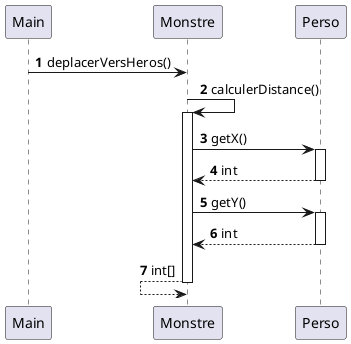 @startuml
'https://plantuml.com/sequence-diagram

autonumber

Main -> Monstre : deplacerVersHeros()

Monstre -> Monstre : calculerDistance()


activate Monstre

Monstre -> Perso : getX()
activate Perso
Monstre <-- Perso : int
deactivate Perso

Monstre -> Perso : getY()
activate Perso
Monstre <-- Perso : int
deactivate Perso

Monstre <-- Monstre : int[]
deactivate Monstre


@enduml